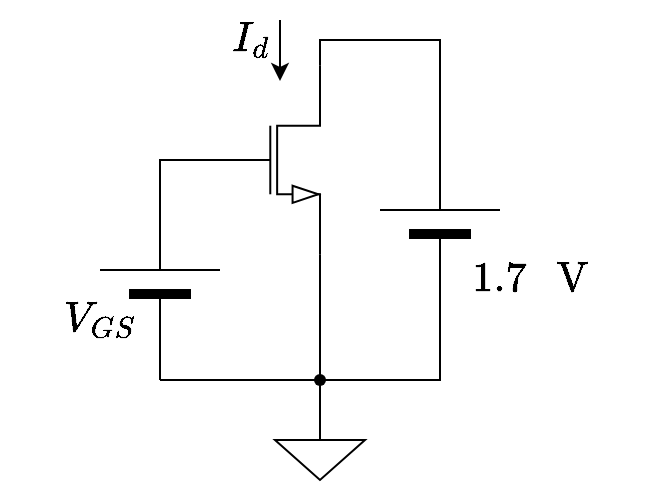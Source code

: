 <mxfile version="24.1.0" type="device">
  <diagram name="ページ1" id="n7fbMxYWRc9fKOqRl0Aw">
    <mxGraphModel dx="412" dy="310" grid="1" gridSize="10" guides="1" tooltips="1" connect="1" arrows="1" fold="1" page="1" pageScale="1" pageWidth="827" pageHeight="1169" math="1" shadow="0">
      <root>
        <mxCell id="0" />
        <mxCell id="1" parent="0" />
        <mxCell id="DLuDOUGQQpsE4r3oDcS7-1" value="" style="verticalLabelPosition=bottom;shadow=0;dashed=0;align=center;html=1;verticalAlign=top;shape=mxgraph.electrical.transistors.nmos;pointerEvents=1;" vertex="1" parent="1">
          <mxGeometry x="300" y="350" width="60" height="100" as="geometry" />
        </mxCell>
        <mxCell id="DLuDOUGQQpsE4r3oDcS7-2" value="" style="verticalLabelPosition=bottom;shadow=0;dashed=0;align=center;fillColor=strokeColor;html=1;verticalAlign=top;strokeWidth=1;shape=mxgraph.electrical.miscellaneous.monocell_battery;direction=north;" vertex="1" parent="1">
          <mxGeometry x="250" y="410" width="60" height="100" as="geometry" />
        </mxCell>
        <mxCell id="DLuDOUGQQpsE4r3oDcS7-3" value="" style="verticalLabelPosition=bottom;shadow=0;dashed=0;align=center;fillColor=strokeColor;html=1;verticalAlign=top;strokeWidth=1;shape=mxgraph.electrical.miscellaneous.monocell_battery;direction=north;" vertex="1" parent="1">
          <mxGeometry x="390" y="380" width="60" height="100" as="geometry" />
        </mxCell>
        <mxCell id="DLuDOUGQQpsE4r3oDcS7-4" value="" style="pointerEvents=1;verticalLabelPosition=bottom;shadow=0;dashed=0;align=center;html=1;verticalAlign=top;shape=mxgraph.electrical.signal_sources.signal_ground;" vertex="1" parent="1">
          <mxGeometry x="337.5" y="530" width="45" height="30" as="geometry" />
        </mxCell>
        <mxCell id="DLuDOUGQQpsE4r3oDcS7-5" value="" style="shape=waypoint;sketch=0;fillStyle=solid;size=6;pointerEvents=1;points=[];fillColor=none;resizable=0;rotatable=0;perimeter=centerPerimeter;snapToPoint=1;fontFamily=Helvetica;fontSize=11;fontColor=default;labelBackgroundColor=default;" vertex="1" parent="1">
          <mxGeometry x="350" y="500" width="20" height="20" as="geometry" />
        </mxCell>
        <mxCell id="DLuDOUGQQpsE4r3oDcS7-6" style="edgeStyle=orthogonalEdgeStyle;rounded=0;orthogonalLoop=1;jettySize=auto;html=1;exitX=0;exitY=0.5;exitDx=0;exitDy=0;exitPerimeter=0;entryX=0.011;entryY=0.528;entryDx=0;entryDy=0;entryPerimeter=0;endArrow=none;endFill=0;" edge="1" parent="1" source="DLuDOUGQQpsE4r3oDcS7-2" target="DLuDOUGQQpsE4r3oDcS7-5">
          <mxGeometry relative="1" as="geometry">
            <Array as="points">
              <mxPoint x="290" y="510" />
              <mxPoint x="290" y="510" />
            </Array>
          </mxGeometry>
        </mxCell>
        <mxCell id="DLuDOUGQQpsE4r3oDcS7-7" style="edgeStyle=orthogonalEdgeStyle;rounded=0;orthogonalLoop=1;jettySize=auto;html=1;exitX=0.5;exitY=0;exitDx=0;exitDy=0;exitPerimeter=0;entryX=0.548;entryY=1.029;entryDx=0;entryDy=0;entryPerimeter=0;strokeColor=default;align=center;verticalAlign=middle;fontFamily=Helvetica;fontSize=11;fontColor=default;labelBackgroundColor=default;endArrow=none;endFill=0;" edge="1" parent="1" source="DLuDOUGQQpsE4r3oDcS7-4" target="DLuDOUGQQpsE4r3oDcS7-5">
          <mxGeometry relative="1" as="geometry" />
        </mxCell>
        <mxCell id="DLuDOUGQQpsE4r3oDcS7-8" style="edgeStyle=orthogonalEdgeStyle;rounded=0;orthogonalLoop=1;jettySize=auto;html=1;exitX=0;exitY=0.5;exitDx=0;exitDy=0;exitPerimeter=0;entryX=0.99;entryY=0.462;entryDx=0;entryDy=0;entryPerimeter=0;strokeColor=default;align=center;verticalAlign=middle;fontFamily=Helvetica;fontSize=11;fontColor=default;labelBackgroundColor=default;endArrow=none;endFill=0;" edge="1" parent="1" source="DLuDOUGQQpsE4r3oDcS7-3" target="DLuDOUGQQpsE4r3oDcS7-5">
          <mxGeometry relative="1" as="geometry">
            <Array as="points">
              <mxPoint x="420" y="510" />
            </Array>
          </mxGeometry>
        </mxCell>
        <mxCell id="DLuDOUGQQpsE4r3oDcS7-9" style="edgeStyle=orthogonalEdgeStyle;rounded=0;orthogonalLoop=1;jettySize=auto;html=1;exitX=1;exitY=1;exitDx=0;exitDy=0;exitPerimeter=0;entryX=0.385;entryY=-0.01;entryDx=0;entryDy=0;entryPerimeter=0;strokeColor=default;align=center;verticalAlign=middle;fontFamily=Helvetica;fontSize=11;fontColor=default;labelBackgroundColor=default;endArrow=none;endFill=0;" edge="1" parent="1" source="DLuDOUGQQpsE4r3oDcS7-1" target="DLuDOUGQQpsE4r3oDcS7-5">
          <mxGeometry relative="1" as="geometry" />
        </mxCell>
        <mxCell id="DLuDOUGQQpsE4r3oDcS7-10" style="edgeStyle=orthogonalEdgeStyle;rounded=0;orthogonalLoop=1;jettySize=auto;html=1;exitX=1;exitY=0.5;exitDx=0;exitDy=0;exitPerimeter=0;entryX=0;entryY=0.5;entryDx=0;entryDy=0;entryPerimeter=0;strokeColor=default;align=center;verticalAlign=middle;fontFamily=Helvetica;fontSize=11;fontColor=default;labelBackgroundColor=default;endArrow=none;endFill=0;" edge="1" parent="1" source="DLuDOUGQQpsE4r3oDcS7-2" target="DLuDOUGQQpsE4r3oDcS7-1">
          <mxGeometry relative="1" as="geometry">
            <Array as="points">
              <mxPoint x="280" y="400" />
            </Array>
          </mxGeometry>
        </mxCell>
        <mxCell id="DLuDOUGQQpsE4r3oDcS7-11" style="edgeStyle=orthogonalEdgeStyle;rounded=0;orthogonalLoop=1;jettySize=auto;html=1;exitX=1;exitY=0;exitDx=0;exitDy=0;exitPerimeter=0;entryX=1;entryY=0.5;entryDx=0;entryDy=0;entryPerimeter=0;strokeColor=default;align=center;verticalAlign=middle;fontFamily=Helvetica;fontSize=11;fontColor=default;labelBackgroundColor=default;endArrow=none;endFill=0;" edge="1" parent="1" source="DLuDOUGQQpsE4r3oDcS7-1" target="DLuDOUGQQpsE4r3oDcS7-3">
          <mxGeometry relative="1" as="geometry">
            <Array as="points">
              <mxPoint x="360" y="340" />
              <mxPoint x="420" y="340" />
            </Array>
          </mxGeometry>
        </mxCell>
        <mxCell id="DLuDOUGQQpsE4r3oDcS7-12" value="" style="endArrow=classic;html=1;rounded=0;strokeColor=default;align=center;verticalAlign=middle;fontFamily=Helvetica;fontSize=11;fontColor=default;labelBackgroundColor=default;" edge="1" parent="1">
          <mxGeometry width="50" height="50" relative="1" as="geometry">
            <mxPoint x="340" y="330" as="sourcePoint" />
            <mxPoint x="340" y="360.5" as="targetPoint" />
          </mxGeometry>
        </mxCell>
        <mxCell id="DLuDOUGQQpsE4r3oDcS7-13" value="`I_{d}`" style="text;html=1;align=center;verticalAlign=middle;resizable=0;points=[];autosize=1;strokeColor=none;fillColor=none;fontFamily=Helvetica;fontSize=18;fontColor=default;labelBackgroundColor=default;" vertex="1" parent="1">
          <mxGeometry x="290" y="320" width="70" height="40" as="geometry" />
        </mxCell>
        <mxCell id="DLuDOUGQQpsE4r3oDcS7-15" value="`V_{GS}`" style="text;html=1;align=center;verticalAlign=middle;resizable=0;points=[];autosize=1;strokeColor=none;fillColor=none;fontFamily=Helvetica;fontSize=18;fontColor=default;labelBackgroundColor=default;" vertex="1" parent="1">
          <mxGeometry x="200" y="460" width="100" height="40" as="geometry" />
        </mxCell>
        <mxCell id="DLuDOUGQQpsE4r3oDcS7-16" value="`1.7 \text{ V}`" style="text;html=1;align=center;verticalAlign=middle;resizable=0;points=[];autosize=1;strokeColor=none;fillColor=none;fontFamily=Helvetica;fontSize=18;fontColor=default;labelBackgroundColor=default;" vertex="1" parent="1">
          <mxGeometry x="400" y="440" width="130" height="40" as="geometry" />
        </mxCell>
      </root>
    </mxGraphModel>
  </diagram>
</mxfile>
